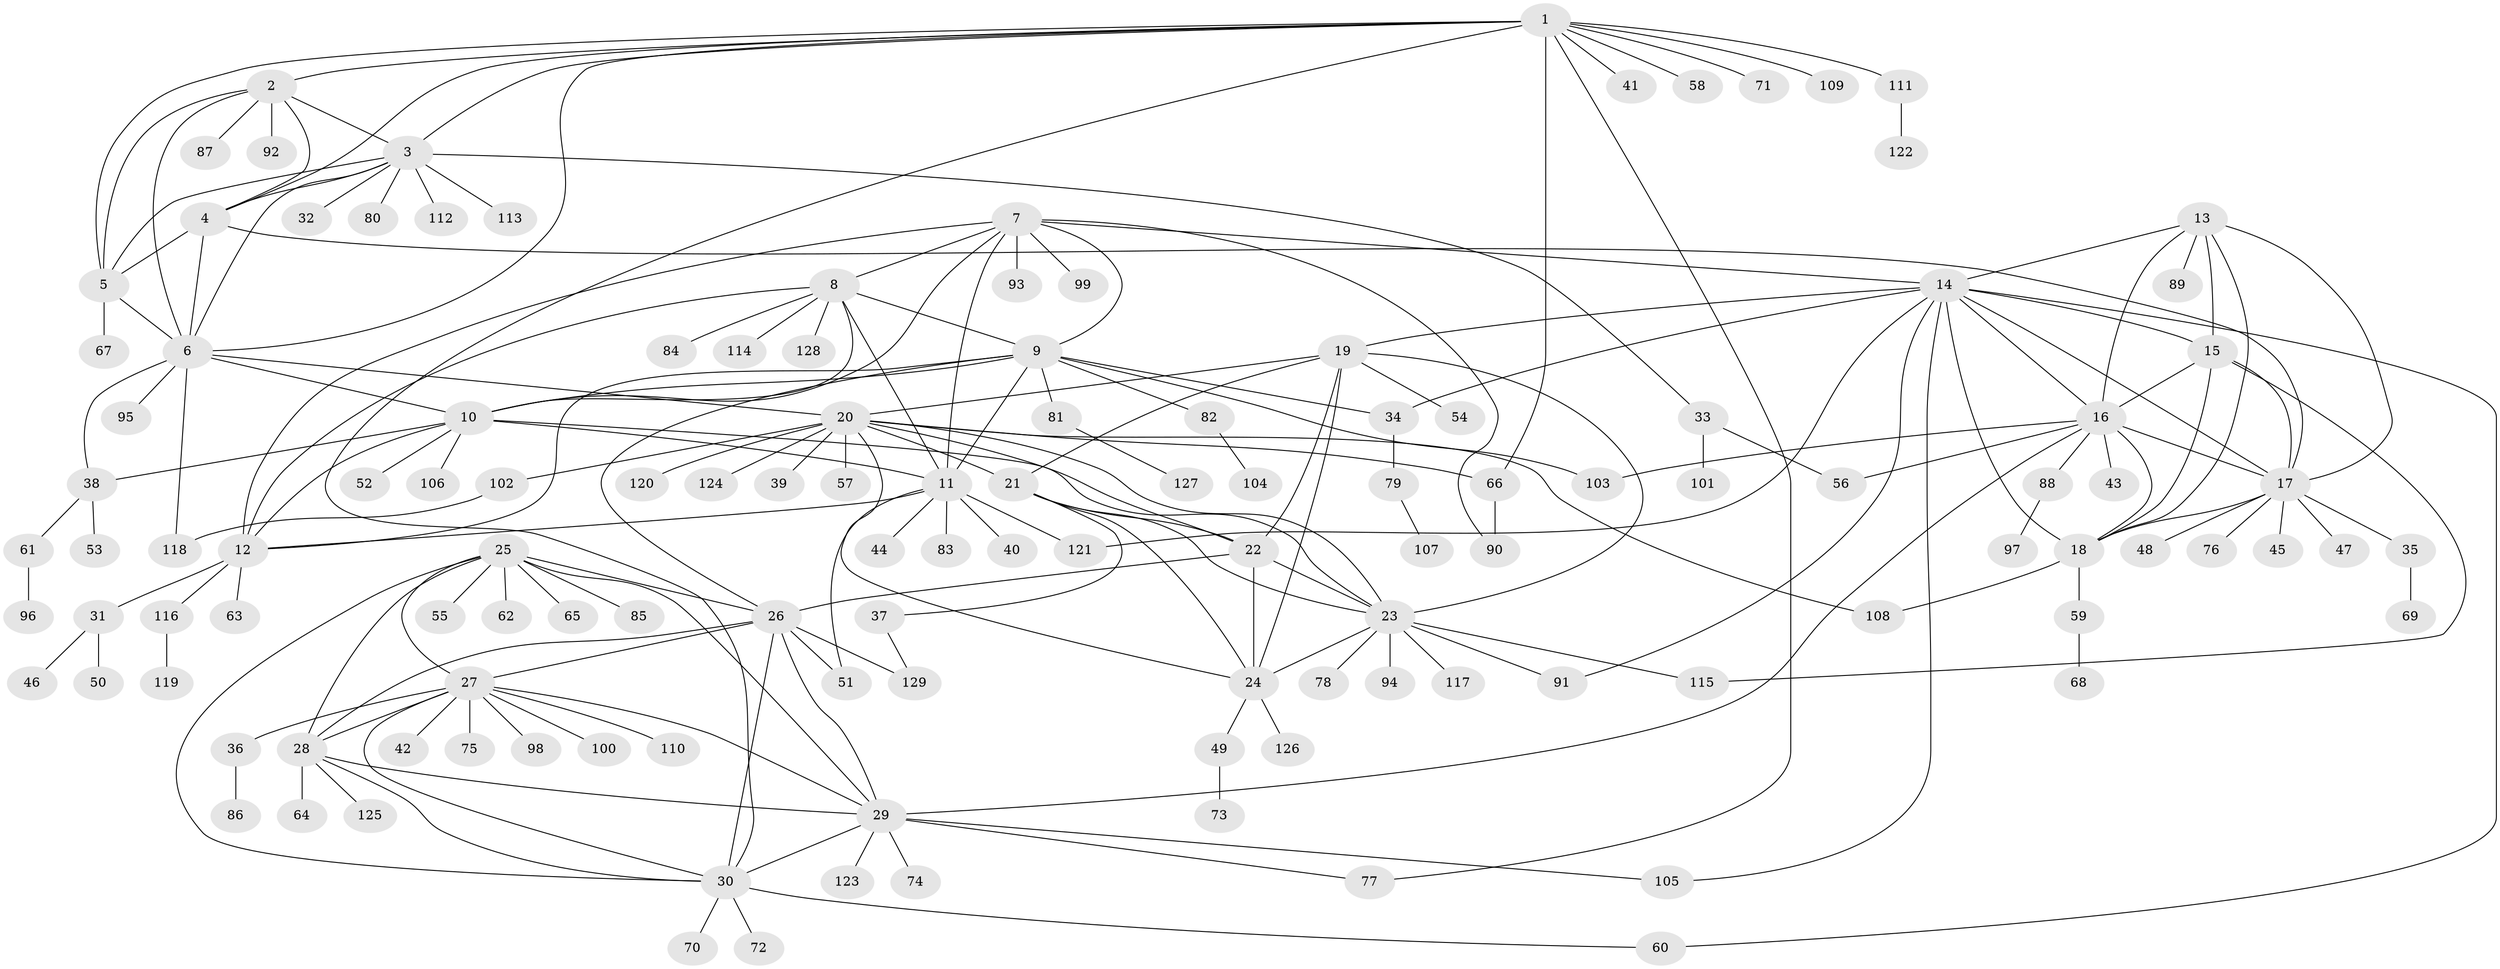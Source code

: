 // coarse degree distribution, {1: 0.5230769230769231, 7: 0.06153846153846154, 9: 0.09230769230769231, 2: 0.09230769230769231, 6: 0.06153846153846154, 5: 0.015384615384615385, 4: 0.046153846153846156, 3: 0.046153846153846156, 8: 0.046153846153846156, 14: 0.015384615384615385}
// Generated by graph-tools (version 1.1) at 2025/37/03/04/25 23:37:42]
// undirected, 129 vertices, 200 edges
graph export_dot {
  node [color=gray90,style=filled];
  1;
  2;
  3;
  4;
  5;
  6;
  7;
  8;
  9;
  10;
  11;
  12;
  13;
  14;
  15;
  16;
  17;
  18;
  19;
  20;
  21;
  22;
  23;
  24;
  25;
  26;
  27;
  28;
  29;
  30;
  31;
  32;
  33;
  34;
  35;
  36;
  37;
  38;
  39;
  40;
  41;
  42;
  43;
  44;
  45;
  46;
  47;
  48;
  49;
  50;
  51;
  52;
  53;
  54;
  55;
  56;
  57;
  58;
  59;
  60;
  61;
  62;
  63;
  64;
  65;
  66;
  67;
  68;
  69;
  70;
  71;
  72;
  73;
  74;
  75;
  76;
  77;
  78;
  79;
  80;
  81;
  82;
  83;
  84;
  85;
  86;
  87;
  88;
  89;
  90;
  91;
  92;
  93;
  94;
  95;
  96;
  97;
  98;
  99;
  100;
  101;
  102;
  103;
  104;
  105;
  106;
  107;
  108;
  109;
  110;
  111;
  112;
  113;
  114;
  115;
  116;
  117;
  118;
  119;
  120;
  121;
  122;
  123;
  124;
  125;
  126;
  127;
  128;
  129;
  1 -- 2;
  1 -- 3;
  1 -- 4;
  1 -- 5;
  1 -- 6;
  1 -- 30;
  1 -- 41;
  1 -- 58;
  1 -- 66;
  1 -- 71;
  1 -- 77;
  1 -- 109;
  1 -- 111;
  2 -- 3;
  2 -- 4;
  2 -- 5;
  2 -- 6;
  2 -- 87;
  2 -- 92;
  3 -- 4;
  3 -- 5;
  3 -- 6;
  3 -- 32;
  3 -- 33;
  3 -- 80;
  3 -- 112;
  3 -- 113;
  4 -- 5;
  4 -- 6;
  4 -- 17;
  5 -- 6;
  5 -- 67;
  6 -- 10;
  6 -- 20;
  6 -- 38;
  6 -- 95;
  6 -- 118;
  7 -- 8;
  7 -- 9;
  7 -- 10;
  7 -- 11;
  7 -- 12;
  7 -- 14;
  7 -- 90;
  7 -- 93;
  7 -- 99;
  8 -- 9;
  8 -- 10;
  8 -- 11;
  8 -- 12;
  8 -- 84;
  8 -- 114;
  8 -- 128;
  9 -- 10;
  9 -- 11;
  9 -- 12;
  9 -- 26;
  9 -- 34;
  9 -- 81;
  9 -- 82;
  9 -- 103;
  10 -- 11;
  10 -- 12;
  10 -- 23;
  10 -- 38;
  10 -- 52;
  10 -- 106;
  11 -- 12;
  11 -- 40;
  11 -- 44;
  11 -- 51;
  11 -- 83;
  11 -- 121;
  12 -- 31;
  12 -- 63;
  12 -- 116;
  13 -- 14;
  13 -- 15;
  13 -- 16;
  13 -- 17;
  13 -- 18;
  13 -- 89;
  14 -- 15;
  14 -- 16;
  14 -- 17;
  14 -- 18;
  14 -- 19;
  14 -- 34;
  14 -- 60;
  14 -- 91;
  14 -- 105;
  14 -- 121;
  15 -- 16;
  15 -- 17;
  15 -- 18;
  15 -- 115;
  16 -- 17;
  16 -- 18;
  16 -- 29;
  16 -- 43;
  16 -- 56;
  16 -- 88;
  16 -- 103;
  17 -- 18;
  17 -- 35;
  17 -- 45;
  17 -- 47;
  17 -- 48;
  17 -- 76;
  18 -- 59;
  18 -- 108;
  19 -- 20;
  19 -- 21;
  19 -- 22;
  19 -- 23;
  19 -- 24;
  19 -- 54;
  20 -- 21;
  20 -- 22;
  20 -- 23;
  20 -- 24;
  20 -- 39;
  20 -- 57;
  20 -- 66;
  20 -- 102;
  20 -- 108;
  20 -- 120;
  20 -- 124;
  21 -- 22;
  21 -- 23;
  21 -- 24;
  21 -- 37;
  22 -- 23;
  22 -- 24;
  22 -- 26;
  23 -- 24;
  23 -- 78;
  23 -- 91;
  23 -- 94;
  23 -- 115;
  23 -- 117;
  24 -- 49;
  24 -- 126;
  25 -- 26;
  25 -- 27;
  25 -- 28;
  25 -- 29;
  25 -- 30;
  25 -- 55;
  25 -- 62;
  25 -- 65;
  25 -- 85;
  26 -- 27;
  26 -- 28;
  26 -- 29;
  26 -- 30;
  26 -- 51;
  26 -- 129;
  27 -- 28;
  27 -- 29;
  27 -- 30;
  27 -- 36;
  27 -- 42;
  27 -- 75;
  27 -- 98;
  27 -- 100;
  27 -- 110;
  28 -- 29;
  28 -- 30;
  28 -- 64;
  28 -- 125;
  29 -- 30;
  29 -- 74;
  29 -- 77;
  29 -- 105;
  29 -- 123;
  30 -- 60;
  30 -- 70;
  30 -- 72;
  31 -- 46;
  31 -- 50;
  33 -- 56;
  33 -- 101;
  34 -- 79;
  35 -- 69;
  36 -- 86;
  37 -- 129;
  38 -- 53;
  38 -- 61;
  49 -- 73;
  59 -- 68;
  61 -- 96;
  66 -- 90;
  79 -- 107;
  81 -- 127;
  82 -- 104;
  88 -- 97;
  102 -- 118;
  111 -- 122;
  116 -- 119;
}
